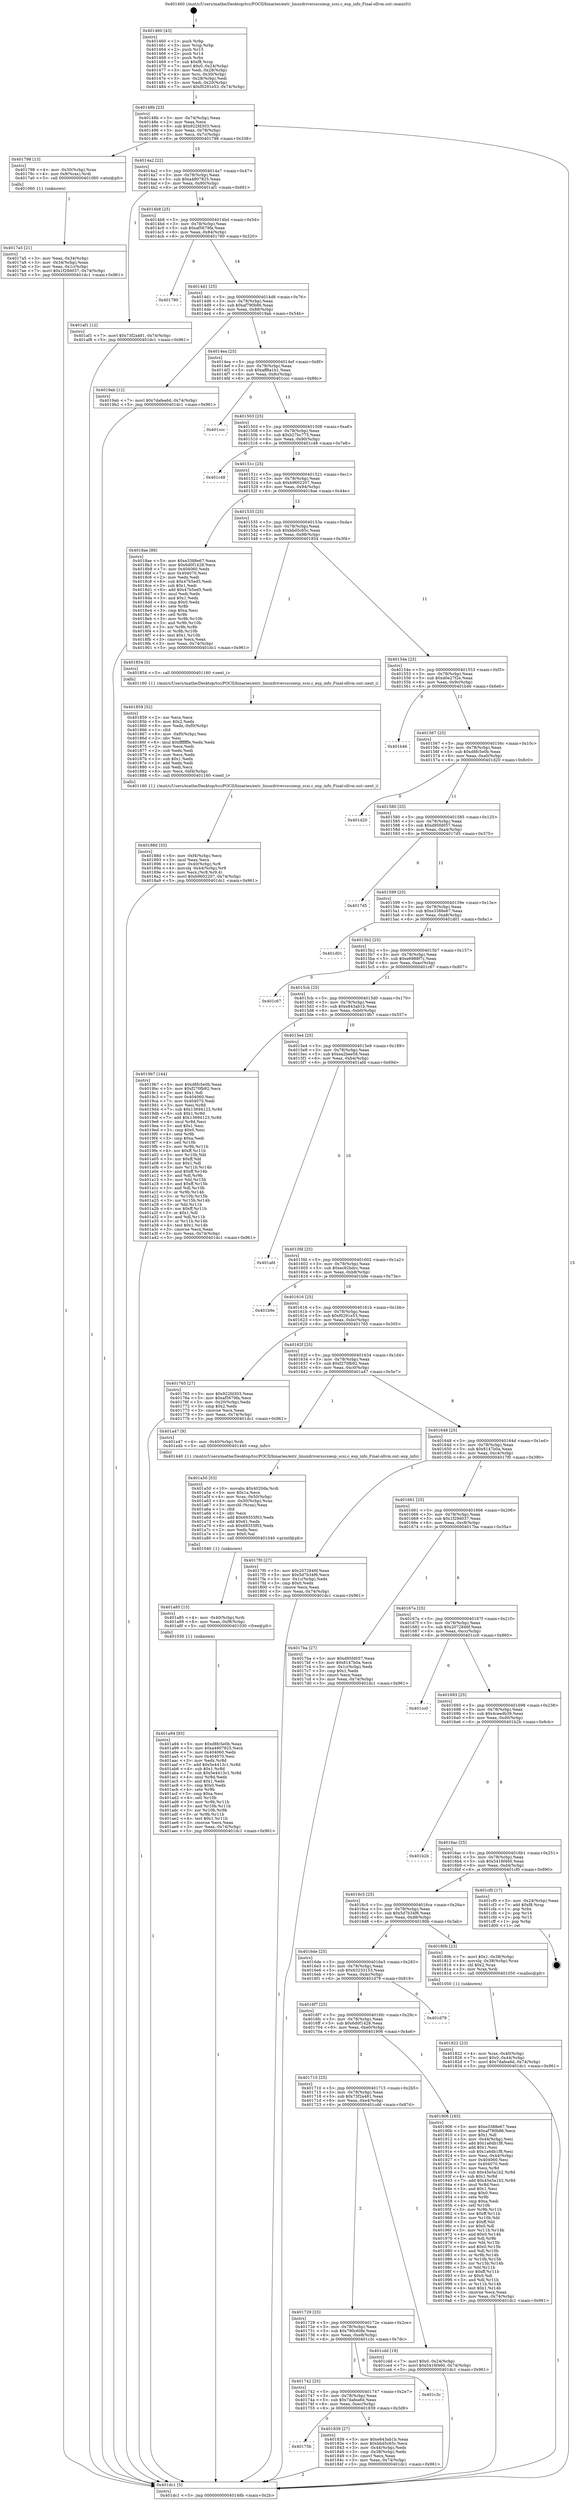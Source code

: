 digraph "0x401460" {
  label = "0x401460 (/mnt/c/Users/mathe/Desktop/tcc/POCII/binaries/extr_linuxdriversscsiesp_scsi.c_esp_info_Final-ollvm.out::main(0))"
  labelloc = "t"
  node[shape=record]

  Entry [label="",width=0.3,height=0.3,shape=circle,fillcolor=black,style=filled]
  "0x40148b" [label="{
     0x40148b [23]\l
     | [instrs]\l
     &nbsp;&nbsp;0x40148b \<+3\>: mov -0x74(%rbp),%eax\l
     &nbsp;&nbsp;0x40148e \<+2\>: mov %eax,%ecx\l
     &nbsp;&nbsp;0x401490 \<+6\>: sub $0x922fd303,%ecx\l
     &nbsp;&nbsp;0x401496 \<+3\>: mov %eax,-0x78(%rbp)\l
     &nbsp;&nbsp;0x401499 \<+3\>: mov %ecx,-0x7c(%rbp)\l
     &nbsp;&nbsp;0x40149c \<+6\>: je 0000000000401798 \<main+0x338\>\l
  }"]
  "0x401798" [label="{
     0x401798 [13]\l
     | [instrs]\l
     &nbsp;&nbsp;0x401798 \<+4\>: mov -0x30(%rbp),%rax\l
     &nbsp;&nbsp;0x40179c \<+4\>: mov 0x8(%rax),%rdi\l
     &nbsp;&nbsp;0x4017a0 \<+5\>: call 0000000000401060 \<atoi@plt\>\l
     | [calls]\l
     &nbsp;&nbsp;0x401060 \{1\} (unknown)\l
  }"]
  "0x4014a2" [label="{
     0x4014a2 [22]\l
     | [instrs]\l
     &nbsp;&nbsp;0x4014a2 \<+5\>: jmp 00000000004014a7 \<main+0x47\>\l
     &nbsp;&nbsp;0x4014a7 \<+3\>: mov -0x78(%rbp),%eax\l
     &nbsp;&nbsp;0x4014aa \<+5\>: sub $0xa4807825,%eax\l
     &nbsp;&nbsp;0x4014af \<+3\>: mov %eax,-0x80(%rbp)\l
     &nbsp;&nbsp;0x4014b2 \<+6\>: je 0000000000401af1 \<main+0x691\>\l
  }"]
  Exit [label="",width=0.3,height=0.3,shape=circle,fillcolor=black,style=filled,peripheries=2]
  "0x401af1" [label="{
     0x401af1 [12]\l
     | [instrs]\l
     &nbsp;&nbsp;0x401af1 \<+7\>: movl $0x73f2a481,-0x74(%rbp)\l
     &nbsp;&nbsp;0x401af8 \<+5\>: jmp 0000000000401dc1 \<main+0x961\>\l
  }"]
  "0x4014b8" [label="{
     0x4014b8 [25]\l
     | [instrs]\l
     &nbsp;&nbsp;0x4014b8 \<+5\>: jmp 00000000004014bd \<main+0x5d\>\l
     &nbsp;&nbsp;0x4014bd \<+3\>: mov -0x78(%rbp),%eax\l
     &nbsp;&nbsp;0x4014c0 \<+5\>: sub $0xaf5679fa,%eax\l
     &nbsp;&nbsp;0x4014c5 \<+6\>: mov %eax,-0x84(%rbp)\l
     &nbsp;&nbsp;0x4014cb \<+6\>: je 0000000000401780 \<main+0x320\>\l
  }"]
  "0x401a94" [label="{
     0x401a94 [93]\l
     | [instrs]\l
     &nbsp;&nbsp;0x401a94 \<+5\>: mov $0xd8fc5e0b,%eax\l
     &nbsp;&nbsp;0x401a99 \<+5\>: mov $0xa4807825,%ecx\l
     &nbsp;&nbsp;0x401a9e \<+7\>: mov 0x404060,%edx\l
     &nbsp;&nbsp;0x401aa5 \<+7\>: mov 0x404070,%esi\l
     &nbsp;&nbsp;0x401aac \<+3\>: mov %edx,%r8d\l
     &nbsp;&nbsp;0x401aaf \<+7\>: add $0x5e4413c1,%r8d\l
     &nbsp;&nbsp;0x401ab6 \<+4\>: sub $0x1,%r8d\l
     &nbsp;&nbsp;0x401aba \<+7\>: sub $0x5e4413c1,%r8d\l
     &nbsp;&nbsp;0x401ac1 \<+4\>: imul %r8d,%edx\l
     &nbsp;&nbsp;0x401ac5 \<+3\>: and $0x1,%edx\l
     &nbsp;&nbsp;0x401ac8 \<+3\>: cmp $0x0,%edx\l
     &nbsp;&nbsp;0x401acb \<+4\>: sete %r9b\l
     &nbsp;&nbsp;0x401acf \<+3\>: cmp $0xa,%esi\l
     &nbsp;&nbsp;0x401ad2 \<+4\>: setl %r10b\l
     &nbsp;&nbsp;0x401ad6 \<+3\>: mov %r9b,%r11b\l
     &nbsp;&nbsp;0x401ad9 \<+3\>: and %r10b,%r11b\l
     &nbsp;&nbsp;0x401adc \<+3\>: xor %r10b,%r9b\l
     &nbsp;&nbsp;0x401adf \<+3\>: or %r9b,%r11b\l
     &nbsp;&nbsp;0x401ae2 \<+4\>: test $0x1,%r11b\l
     &nbsp;&nbsp;0x401ae6 \<+3\>: cmovne %ecx,%eax\l
     &nbsp;&nbsp;0x401ae9 \<+3\>: mov %eax,-0x74(%rbp)\l
     &nbsp;&nbsp;0x401aec \<+5\>: jmp 0000000000401dc1 \<main+0x961\>\l
  }"]
  "0x401780" [label="{
     0x401780\l
  }", style=dashed]
  "0x4014d1" [label="{
     0x4014d1 [25]\l
     | [instrs]\l
     &nbsp;&nbsp;0x4014d1 \<+5\>: jmp 00000000004014d6 \<main+0x76\>\l
     &nbsp;&nbsp;0x4014d6 \<+3\>: mov -0x78(%rbp),%eax\l
     &nbsp;&nbsp;0x4014d9 \<+5\>: sub $0xaf790b86,%eax\l
     &nbsp;&nbsp;0x4014de \<+6\>: mov %eax,-0x88(%rbp)\l
     &nbsp;&nbsp;0x4014e4 \<+6\>: je 00000000004019ab \<main+0x54b\>\l
  }"]
  "0x401a85" [label="{
     0x401a85 [15]\l
     | [instrs]\l
     &nbsp;&nbsp;0x401a85 \<+4\>: mov -0x40(%rbp),%rdi\l
     &nbsp;&nbsp;0x401a89 \<+6\>: mov %eax,-0xf8(%rbp)\l
     &nbsp;&nbsp;0x401a8f \<+5\>: call 0000000000401030 \<free@plt\>\l
     | [calls]\l
     &nbsp;&nbsp;0x401030 \{1\} (unknown)\l
  }"]
  "0x4019ab" [label="{
     0x4019ab [12]\l
     | [instrs]\l
     &nbsp;&nbsp;0x4019ab \<+7\>: movl $0x7dafea6d,-0x74(%rbp)\l
     &nbsp;&nbsp;0x4019b2 \<+5\>: jmp 0000000000401dc1 \<main+0x961\>\l
  }"]
  "0x4014ea" [label="{
     0x4014ea [25]\l
     | [instrs]\l
     &nbsp;&nbsp;0x4014ea \<+5\>: jmp 00000000004014ef \<main+0x8f\>\l
     &nbsp;&nbsp;0x4014ef \<+3\>: mov -0x78(%rbp),%eax\l
     &nbsp;&nbsp;0x4014f2 \<+5\>: sub $0xaff8a1b1,%eax\l
     &nbsp;&nbsp;0x4014f7 \<+6\>: mov %eax,-0x8c(%rbp)\l
     &nbsp;&nbsp;0x4014fd \<+6\>: je 0000000000401ccc \<main+0x86c\>\l
  }"]
  "0x401a50" [label="{
     0x401a50 [53]\l
     | [instrs]\l
     &nbsp;&nbsp;0x401a50 \<+10\>: movabs $0x4020da,%rdi\l
     &nbsp;&nbsp;0x401a5a \<+5\>: mov $0x1a,%ecx\l
     &nbsp;&nbsp;0x401a5f \<+4\>: mov %rax,-0x50(%rbp)\l
     &nbsp;&nbsp;0x401a63 \<+4\>: mov -0x50(%rbp),%rax\l
     &nbsp;&nbsp;0x401a67 \<+3\>: movsbl (%rax),%eax\l
     &nbsp;&nbsp;0x401a6a \<+1\>: cltd\l
     &nbsp;&nbsp;0x401a6b \<+2\>: idiv %ecx\l
     &nbsp;&nbsp;0x401a6d \<+6\>: add $0x69355f03,%edx\l
     &nbsp;&nbsp;0x401a73 \<+3\>: add $0x61,%edx\l
     &nbsp;&nbsp;0x401a76 \<+6\>: sub $0x69355f03,%edx\l
     &nbsp;&nbsp;0x401a7c \<+2\>: mov %edx,%esi\l
     &nbsp;&nbsp;0x401a7e \<+2\>: mov $0x0,%al\l
     &nbsp;&nbsp;0x401a80 \<+5\>: call 0000000000401040 \<printf@plt\>\l
     | [calls]\l
     &nbsp;&nbsp;0x401040 \{1\} (unknown)\l
  }"]
  "0x401ccc" [label="{
     0x401ccc\l
  }", style=dashed]
  "0x401503" [label="{
     0x401503 [25]\l
     | [instrs]\l
     &nbsp;&nbsp;0x401503 \<+5\>: jmp 0000000000401508 \<main+0xa8\>\l
     &nbsp;&nbsp;0x401508 \<+3\>: mov -0x78(%rbp),%eax\l
     &nbsp;&nbsp;0x40150b \<+5\>: sub $0xb27bc775,%eax\l
     &nbsp;&nbsp;0x401510 \<+6\>: mov %eax,-0x90(%rbp)\l
     &nbsp;&nbsp;0x401516 \<+6\>: je 0000000000401c48 \<main+0x7e8\>\l
  }"]
  "0x40188d" [label="{
     0x40188d [33]\l
     | [instrs]\l
     &nbsp;&nbsp;0x40188d \<+6\>: mov -0xf4(%rbp),%ecx\l
     &nbsp;&nbsp;0x401893 \<+3\>: imul %eax,%ecx\l
     &nbsp;&nbsp;0x401896 \<+4\>: mov -0x40(%rbp),%r8\l
     &nbsp;&nbsp;0x40189a \<+4\>: movslq -0x44(%rbp),%r9\l
     &nbsp;&nbsp;0x40189e \<+4\>: mov %ecx,(%r8,%r9,4)\l
     &nbsp;&nbsp;0x4018a2 \<+7\>: movl $0xb9602207,-0x74(%rbp)\l
     &nbsp;&nbsp;0x4018a9 \<+5\>: jmp 0000000000401dc1 \<main+0x961\>\l
  }"]
  "0x401c48" [label="{
     0x401c48\l
  }", style=dashed]
  "0x40151c" [label="{
     0x40151c [25]\l
     | [instrs]\l
     &nbsp;&nbsp;0x40151c \<+5\>: jmp 0000000000401521 \<main+0xc1\>\l
     &nbsp;&nbsp;0x401521 \<+3\>: mov -0x78(%rbp),%eax\l
     &nbsp;&nbsp;0x401524 \<+5\>: sub $0xb9602207,%eax\l
     &nbsp;&nbsp;0x401529 \<+6\>: mov %eax,-0x94(%rbp)\l
     &nbsp;&nbsp;0x40152f \<+6\>: je 00000000004018ae \<main+0x44e\>\l
  }"]
  "0x401859" [label="{
     0x401859 [52]\l
     | [instrs]\l
     &nbsp;&nbsp;0x401859 \<+2\>: xor %ecx,%ecx\l
     &nbsp;&nbsp;0x40185b \<+5\>: mov $0x2,%edx\l
     &nbsp;&nbsp;0x401860 \<+6\>: mov %edx,-0xf0(%rbp)\l
     &nbsp;&nbsp;0x401866 \<+1\>: cltd\l
     &nbsp;&nbsp;0x401867 \<+6\>: mov -0xf0(%rbp),%esi\l
     &nbsp;&nbsp;0x40186d \<+2\>: idiv %esi\l
     &nbsp;&nbsp;0x40186f \<+6\>: imul $0xfffffffe,%edx,%edx\l
     &nbsp;&nbsp;0x401875 \<+2\>: mov %ecx,%edi\l
     &nbsp;&nbsp;0x401877 \<+2\>: sub %edx,%edi\l
     &nbsp;&nbsp;0x401879 \<+2\>: mov %ecx,%edx\l
     &nbsp;&nbsp;0x40187b \<+3\>: sub $0x1,%edx\l
     &nbsp;&nbsp;0x40187e \<+2\>: add %edx,%edi\l
     &nbsp;&nbsp;0x401880 \<+2\>: sub %edi,%ecx\l
     &nbsp;&nbsp;0x401882 \<+6\>: mov %ecx,-0xf4(%rbp)\l
     &nbsp;&nbsp;0x401888 \<+5\>: call 0000000000401160 \<next_i\>\l
     | [calls]\l
     &nbsp;&nbsp;0x401160 \{1\} (/mnt/c/Users/mathe/Desktop/tcc/POCII/binaries/extr_linuxdriversscsiesp_scsi.c_esp_info_Final-ollvm.out::next_i)\l
  }"]
  "0x4018ae" [label="{
     0x4018ae [88]\l
     | [instrs]\l
     &nbsp;&nbsp;0x4018ae \<+5\>: mov $0xe3388e67,%eax\l
     &nbsp;&nbsp;0x4018b3 \<+5\>: mov $0x6d0f1428,%ecx\l
     &nbsp;&nbsp;0x4018b8 \<+7\>: mov 0x404060,%edx\l
     &nbsp;&nbsp;0x4018bf \<+7\>: mov 0x404070,%esi\l
     &nbsp;&nbsp;0x4018c6 \<+2\>: mov %edx,%edi\l
     &nbsp;&nbsp;0x4018c8 \<+6\>: sub $0x47b5ed5,%edi\l
     &nbsp;&nbsp;0x4018ce \<+3\>: sub $0x1,%edi\l
     &nbsp;&nbsp;0x4018d1 \<+6\>: add $0x47b5ed5,%edi\l
     &nbsp;&nbsp;0x4018d7 \<+3\>: imul %edi,%edx\l
     &nbsp;&nbsp;0x4018da \<+3\>: and $0x1,%edx\l
     &nbsp;&nbsp;0x4018dd \<+3\>: cmp $0x0,%edx\l
     &nbsp;&nbsp;0x4018e0 \<+4\>: sete %r8b\l
     &nbsp;&nbsp;0x4018e4 \<+3\>: cmp $0xa,%esi\l
     &nbsp;&nbsp;0x4018e7 \<+4\>: setl %r9b\l
     &nbsp;&nbsp;0x4018eb \<+3\>: mov %r8b,%r10b\l
     &nbsp;&nbsp;0x4018ee \<+3\>: and %r9b,%r10b\l
     &nbsp;&nbsp;0x4018f1 \<+3\>: xor %r9b,%r8b\l
     &nbsp;&nbsp;0x4018f4 \<+3\>: or %r8b,%r10b\l
     &nbsp;&nbsp;0x4018f7 \<+4\>: test $0x1,%r10b\l
     &nbsp;&nbsp;0x4018fb \<+3\>: cmovne %ecx,%eax\l
     &nbsp;&nbsp;0x4018fe \<+3\>: mov %eax,-0x74(%rbp)\l
     &nbsp;&nbsp;0x401901 \<+5\>: jmp 0000000000401dc1 \<main+0x961\>\l
  }"]
  "0x401535" [label="{
     0x401535 [25]\l
     | [instrs]\l
     &nbsp;&nbsp;0x401535 \<+5\>: jmp 000000000040153a \<main+0xda\>\l
     &nbsp;&nbsp;0x40153a \<+3\>: mov -0x78(%rbp),%eax\l
     &nbsp;&nbsp;0x40153d \<+5\>: sub $0xbbd5c65c,%eax\l
     &nbsp;&nbsp;0x401542 \<+6\>: mov %eax,-0x98(%rbp)\l
     &nbsp;&nbsp;0x401548 \<+6\>: je 0000000000401854 \<main+0x3f4\>\l
  }"]
  "0x40175b" [label="{
     0x40175b\l
  }", style=dashed]
  "0x401854" [label="{
     0x401854 [5]\l
     | [instrs]\l
     &nbsp;&nbsp;0x401854 \<+5\>: call 0000000000401160 \<next_i\>\l
     | [calls]\l
     &nbsp;&nbsp;0x401160 \{1\} (/mnt/c/Users/mathe/Desktop/tcc/POCII/binaries/extr_linuxdriversscsiesp_scsi.c_esp_info_Final-ollvm.out::next_i)\l
  }"]
  "0x40154e" [label="{
     0x40154e [25]\l
     | [instrs]\l
     &nbsp;&nbsp;0x40154e \<+5\>: jmp 0000000000401553 \<main+0xf3\>\l
     &nbsp;&nbsp;0x401553 \<+3\>: mov -0x78(%rbp),%eax\l
     &nbsp;&nbsp;0x401556 \<+5\>: sub $0xd0e27f2e,%eax\l
     &nbsp;&nbsp;0x40155b \<+6\>: mov %eax,-0x9c(%rbp)\l
     &nbsp;&nbsp;0x401561 \<+6\>: je 0000000000401b46 \<main+0x6e6\>\l
  }"]
  "0x401839" [label="{
     0x401839 [27]\l
     | [instrs]\l
     &nbsp;&nbsp;0x401839 \<+5\>: mov $0xe843ab1b,%eax\l
     &nbsp;&nbsp;0x40183e \<+5\>: mov $0xbbd5c65c,%ecx\l
     &nbsp;&nbsp;0x401843 \<+3\>: mov -0x44(%rbp),%edx\l
     &nbsp;&nbsp;0x401846 \<+3\>: cmp -0x38(%rbp),%edx\l
     &nbsp;&nbsp;0x401849 \<+3\>: cmovl %ecx,%eax\l
     &nbsp;&nbsp;0x40184c \<+3\>: mov %eax,-0x74(%rbp)\l
     &nbsp;&nbsp;0x40184f \<+5\>: jmp 0000000000401dc1 \<main+0x961\>\l
  }"]
  "0x401b46" [label="{
     0x401b46\l
  }", style=dashed]
  "0x401567" [label="{
     0x401567 [25]\l
     | [instrs]\l
     &nbsp;&nbsp;0x401567 \<+5\>: jmp 000000000040156c \<main+0x10c\>\l
     &nbsp;&nbsp;0x40156c \<+3\>: mov -0x78(%rbp),%eax\l
     &nbsp;&nbsp;0x40156f \<+5\>: sub $0xd8fc5e0b,%eax\l
     &nbsp;&nbsp;0x401574 \<+6\>: mov %eax,-0xa0(%rbp)\l
     &nbsp;&nbsp;0x40157a \<+6\>: je 0000000000401d20 \<main+0x8c0\>\l
  }"]
  "0x401742" [label="{
     0x401742 [25]\l
     | [instrs]\l
     &nbsp;&nbsp;0x401742 \<+5\>: jmp 0000000000401747 \<main+0x2e7\>\l
     &nbsp;&nbsp;0x401747 \<+3\>: mov -0x78(%rbp),%eax\l
     &nbsp;&nbsp;0x40174a \<+5\>: sub $0x7dafea6d,%eax\l
     &nbsp;&nbsp;0x40174f \<+6\>: mov %eax,-0xec(%rbp)\l
     &nbsp;&nbsp;0x401755 \<+6\>: je 0000000000401839 \<main+0x3d9\>\l
  }"]
  "0x401d20" [label="{
     0x401d20\l
  }", style=dashed]
  "0x401580" [label="{
     0x401580 [25]\l
     | [instrs]\l
     &nbsp;&nbsp;0x401580 \<+5\>: jmp 0000000000401585 \<main+0x125\>\l
     &nbsp;&nbsp;0x401585 \<+3\>: mov -0x78(%rbp),%eax\l
     &nbsp;&nbsp;0x401588 \<+5\>: sub $0xd95fd057,%eax\l
     &nbsp;&nbsp;0x40158d \<+6\>: mov %eax,-0xa4(%rbp)\l
     &nbsp;&nbsp;0x401593 \<+6\>: je 00000000004017d5 \<main+0x375\>\l
  }"]
  "0x401c3c" [label="{
     0x401c3c\l
  }", style=dashed]
  "0x4017d5" [label="{
     0x4017d5\l
  }", style=dashed]
  "0x401599" [label="{
     0x401599 [25]\l
     | [instrs]\l
     &nbsp;&nbsp;0x401599 \<+5\>: jmp 000000000040159e \<main+0x13e\>\l
     &nbsp;&nbsp;0x40159e \<+3\>: mov -0x78(%rbp),%eax\l
     &nbsp;&nbsp;0x4015a1 \<+5\>: sub $0xe3388e67,%eax\l
     &nbsp;&nbsp;0x4015a6 \<+6\>: mov %eax,-0xa8(%rbp)\l
     &nbsp;&nbsp;0x4015ac \<+6\>: je 0000000000401d01 \<main+0x8a1\>\l
  }"]
  "0x401729" [label="{
     0x401729 [25]\l
     | [instrs]\l
     &nbsp;&nbsp;0x401729 \<+5\>: jmp 000000000040172e \<main+0x2ce\>\l
     &nbsp;&nbsp;0x40172e \<+3\>: mov -0x78(%rbp),%eax\l
     &nbsp;&nbsp;0x401731 \<+5\>: sub $0x790c60fe,%eax\l
     &nbsp;&nbsp;0x401736 \<+6\>: mov %eax,-0xe8(%rbp)\l
     &nbsp;&nbsp;0x40173c \<+6\>: je 0000000000401c3c \<main+0x7dc\>\l
  }"]
  "0x401d01" [label="{
     0x401d01\l
  }", style=dashed]
  "0x4015b2" [label="{
     0x4015b2 [25]\l
     | [instrs]\l
     &nbsp;&nbsp;0x4015b2 \<+5\>: jmp 00000000004015b7 \<main+0x157\>\l
     &nbsp;&nbsp;0x4015b7 \<+3\>: mov -0x78(%rbp),%eax\l
     &nbsp;&nbsp;0x4015ba \<+5\>: sub $0xe6988f7c,%eax\l
     &nbsp;&nbsp;0x4015bf \<+6\>: mov %eax,-0xac(%rbp)\l
     &nbsp;&nbsp;0x4015c5 \<+6\>: je 0000000000401c67 \<main+0x807\>\l
  }"]
  "0x401cdd" [label="{
     0x401cdd [19]\l
     | [instrs]\l
     &nbsp;&nbsp;0x401cdd \<+7\>: movl $0x0,-0x24(%rbp)\l
     &nbsp;&nbsp;0x401ce4 \<+7\>: movl $0x5416f460,-0x74(%rbp)\l
     &nbsp;&nbsp;0x401ceb \<+5\>: jmp 0000000000401dc1 \<main+0x961\>\l
  }"]
  "0x401c67" [label="{
     0x401c67\l
  }", style=dashed]
  "0x4015cb" [label="{
     0x4015cb [25]\l
     | [instrs]\l
     &nbsp;&nbsp;0x4015cb \<+5\>: jmp 00000000004015d0 \<main+0x170\>\l
     &nbsp;&nbsp;0x4015d0 \<+3\>: mov -0x78(%rbp),%eax\l
     &nbsp;&nbsp;0x4015d3 \<+5\>: sub $0xe843ab1b,%eax\l
     &nbsp;&nbsp;0x4015d8 \<+6\>: mov %eax,-0xb0(%rbp)\l
     &nbsp;&nbsp;0x4015de \<+6\>: je 00000000004019b7 \<main+0x557\>\l
  }"]
  "0x401710" [label="{
     0x401710 [25]\l
     | [instrs]\l
     &nbsp;&nbsp;0x401710 \<+5\>: jmp 0000000000401715 \<main+0x2b5\>\l
     &nbsp;&nbsp;0x401715 \<+3\>: mov -0x78(%rbp),%eax\l
     &nbsp;&nbsp;0x401718 \<+5\>: sub $0x73f2a481,%eax\l
     &nbsp;&nbsp;0x40171d \<+6\>: mov %eax,-0xe4(%rbp)\l
     &nbsp;&nbsp;0x401723 \<+6\>: je 0000000000401cdd \<main+0x87d\>\l
  }"]
  "0x4019b7" [label="{
     0x4019b7 [144]\l
     | [instrs]\l
     &nbsp;&nbsp;0x4019b7 \<+5\>: mov $0xd8fc5e0b,%eax\l
     &nbsp;&nbsp;0x4019bc \<+5\>: mov $0xf270fb92,%ecx\l
     &nbsp;&nbsp;0x4019c1 \<+2\>: mov $0x1,%dl\l
     &nbsp;&nbsp;0x4019c3 \<+7\>: mov 0x404060,%esi\l
     &nbsp;&nbsp;0x4019ca \<+7\>: mov 0x404070,%edi\l
     &nbsp;&nbsp;0x4019d1 \<+3\>: mov %esi,%r8d\l
     &nbsp;&nbsp;0x4019d4 \<+7\>: sub $0x13694123,%r8d\l
     &nbsp;&nbsp;0x4019db \<+4\>: sub $0x1,%r8d\l
     &nbsp;&nbsp;0x4019df \<+7\>: add $0x13694123,%r8d\l
     &nbsp;&nbsp;0x4019e6 \<+4\>: imul %r8d,%esi\l
     &nbsp;&nbsp;0x4019ea \<+3\>: and $0x1,%esi\l
     &nbsp;&nbsp;0x4019ed \<+3\>: cmp $0x0,%esi\l
     &nbsp;&nbsp;0x4019f0 \<+4\>: sete %r9b\l
     &nbsp;&nbsp;0x4019f4 \<+3\>: cmp $0xa,%edi\l
     &nbsp;&nbsp;0x4019f7 \<+4\>: setl %r10b\l
     &nbsp;&nbsp;0x4019fb \<+3\>: mov %r9b,%r11b\l
     &nbsp;&nbsp;0x4019fe \<+4\>: xor $0xff,%r11b\l
     &nbsp;&nbsp;0x401a02 \<+3\>: mov %r10b,%bl\l
     &nbsp;&nbsp;0x401a05 \<+3\>: xor $0xff,%bl\l
     &nbsp;&nbsp;0x401a08 \<+3\>: xor $0x1,%dl\l
     &nbsp;&nbsp;0x401a0b \<+3\>: mov %r11b,%r14b\l
     &nbsp;&nbsp;0x401a0e \<+4\>: and $0xff,%r14b\l
     &nbsp;&nbsp;0x401a12 \<+3\>: and %dl,%r9b\l
     &nbsp;&nbsp;0x401a15 \<+3\>: mov %bl,%r15b\l
     &nbsp;&nbsp;0x401a18 \<+4\>: and $0xff,%r15b\l
     &nbsp;&nbsp;0x401a1c \<+3\>: and %dl,%r10b\l
     &nbsp;&nbsp;0x401a1f \<+3\>: or %r9b,%r14b\l
     &nbsp;&nbsp;0x401a22 \<+3\>: or %r10b,%r15b\l
     &nbsp;&nbsp;0x401a25 \<+3\>: xor %r15b,%r14b\l
     &nbsp;&nbsp;0x401a28 \<+3\>: or %bl,%r11b\l
     &nbsp;&nbsp;0x401a2b \<+4\>: xor $0xff,%r11b\l
     &nbsp;&nbsp;0x401a2f \<+3\>: or $0x1,%dl\l
     &nbsp;&nbsp;0x401a32 \<+3\>: and %dl,%r11b\l
     &nbsp;&nbsp;0x401a35 \<+3\>: or %r11b,%r14b\l
     &nbsp;&nbsp;0x401a38 \<+4\>: test $0x1,%r14b\l
     &nbsp;&nbsp;0x401a3c \<+3\>: cmovne %ecx,%eax\l
     &nbsp;&nbsp;0x401a3f \<+3\>: mov %eax,-0x74(%rbp)\l
     &nbsp;&nbsp;0x401a42 \<+5\>: jmp 0000000000401dc1 \<main+0x961\>\l
  }"]
  "0x4015e4" [label="{
     0x4015e4 [25]\l
     | [instrs]\l
     &nbsp;&nbsp;0x4015e4 \<+5\>: jmp 00000000004015e9 \<main+0x189\>\l
     &nbsp;&nbsp;0x4015e9 \<+3\>: mov -0x78(%rbp),%eax\l
     &nbsp;&nbsp;0x4015ec \<+5\>: sub $0xea2bee58,%eax\l
     &nbsp;&nbsp;0x4015f1 \<+6\>: mov %eax,-0xb4(%rbp)\l
     &nbsp;&nbsp;0x4015f7 \<+6\>: je 0000000000401afd \<main+0x69d\>\l
  }"]
  "0x401906" [label="{
     0x401906 [165]\l
     | [instrs]\l
     &nbsp;&nbsp;0x401906 \<+5\>: mov $0xe3388e67,%eax\l
     &nbsp;&nbsp;0x40190b \<+5\>: mov $0xaf790b86,%ecx\l
     &nbsp;&nbsp;0x401910 \<+2\>: mov $0x1,%dl\l
     &nbsp;&nbsp;0x401912 \<+3\>: mov -0x44(%rbp),%esi\l
     &nbsp;&nbsp;0x401915 \<+6\>: add $0x1a6db1f8,%esi\l
     &nbsp;&nbsp;0x40191b \<+3\>: add $0x1,%esi\l
     &nbsp;&nbsp;0x40191e \<+6\>: sub $0x1a6db1f8,%esi\l
     &nbsp;&nbsp;0x401924 \<+3\>: mov %esi,-0x44(%rbp)\l
     &nbsp;&nbsp;0x401927 \<+7\>: mov 0x404060,%esi\l
     &nbsp;&nbsp;0x40192e \<+7\>: mov 0x404070,%edi\l
     &nbsp;&nbsp;0x401935 \<+3\>: mov %esi,%r8d\l
     &nbsp;&nbsp;0x401938 \<+7\>: sub $0x45e5a1b2,%r8d\l
     &nbsp;&nbsp;0x40193f \<+4\>: sub $0x1,%r8d\l
     &nbsp;&nbsp;0x401943 \<+7\>: add $0x45e5a1b2,%r8d\l
     &nbsp;&nbsp;0x40194a \<+4\>: imul %r8d,%esi\l
     &nbsp;&nbsp;0x40194e \<+3\>: and $0x1,%esi\l
     &nbsp;&nbsp;0x401951 \<+3\>: cmp $0x0,%esi\l
     &nbsp;&nbsp;0x401954 \<+4\>: sete %r9b\l
     &nbsp;&nbsp;0x401958 \<+3\>: cmp $0xa,%edi\l
     &nbsp;&nbsp;0x40195b \<+4\>: setl %r10b\l
     &nbsp;&nbsp;0x40195f \<+3\>: mov %r9b,%r11b\l
     &nbsp;&nbsp;0x401962 \<+4\>: xor $0xff,%r11b\l
     &nbsp;&nbsp;0x401966 \<+3\>: mov %r10b,%bl\l
     &nbsp;&nbsp;0x401969 \<+3\>: xor $0xff,%bl\l
     &nbsp;&nbsp;0x40196c \<+3\>: xor $0x0,%dl\l
     &nbsp;&nbsp;0x40196f \<+3\>: mov %r11b,%r14b\l
     &nbsp;&nbsp;0x401972 \<+4\>: and $0x0,%r14b\l
     &nbsp;&nbsp;0x401976 \<+3\>: and %dl,%r9b\l
     &nbsp;&nbsp;0x401979 \<+3\>: mov %bl,%r15b\l
     &nbsp;&nbsp;0x40197c \<+4\>: and $0x0,%r15b\l
     &nbsp;&nbsp;0x401980 \<+3\>: and %dl,%r10b\l
     &nbsp;&nbsp;0x401983 \<+3\>: or %r9b,%r14b\l
     &nbsp;&nbsp;0x401986 \<+3\>: or %r10b,%r15b\l
     &nbsp;&nbsp;0x401989 \<+3\>: xor %r15b,%r14b\l
     &nbsp;&nbsp;0x40198c \<+3\>: or %bl,%r11b\l
     &nbsp;&nbsp;0x40198f \<+4\>: xor $0xff,%r11b\l
     &nbsp;&nbsp;0x401993 \<+3\>: or $0x0,%dl\l
     &nbsp;&nbsp;0x401996 \<+3\>: and %dl,%r11b\l
     &nbsp;&nbsp;0x401999 \<+3\>: or %r11b,%r14b\l
     &nbsp;&nbsp;0x40199c \<+4\>: test $0x1,%r14b\l
     &nbsp;&nbsp;0x4019a0 \<+3\>: cmovne %ecx,%eax\l
     &nbsp;&nbsp;0x4019a3 \<+3\>: mov %eax,-0x74(%rbp)\l
     &nbsp;&nbsp;0x4019a6 \<+5\>: jmp 0000000000401dc1 \<main+0x961\>\l
  }"]
  "0x401afd" [label="{
     0x401afd\l
  }", style=dashed]
  "0x4015fd" [label="{
     0x4015fd [25]\l
     | [instrs]\l
     &nbsp;&nbsp;0x4015fd \<+5\>: jmp 0000000000401602 \<main+0x1a2\>\l
     &nbsp;&nbsp;0x401602 \<+3\>: mov -0x78(%rbp),%eax\l
     &nbsp;&nbsp;0x401605 \<+5\>: sub $0xec92bdcc,%eax\l
     &nbsp;&nbsp;0x40160a \<+6\>: mov %eax,-0xb8(%rbp)\l
     &nbsp;&nbsp;0x401610 \<+6\>: je 0000000000401b9e \<main+0x73e\>\l
  }"]
  "0x4016f7" [label="{
     0x4016f7 [25]\l
     | [instrs]\l
     &nbsp;&nbsp;0x4016f7 \<+5\>: jmp 00000000004016fc \<main+0x29c\>\l
     &nbsp;&nbsp;0x4016fc \<+3\>: mov -0x78(%rbp),%eax\l
     &nbsp;&nbsp;0x4016ff \<+5\>: sub $0x6d0f1428,%eax\l
     &nbsp;&nbsp;0x401704 \<+6\>: mov %eax,-0xe0(%rbp)\l
     &nbsp;&nbsp;0x40170a \<+6\>: je 0000000000401906 \<main+0x4a6\>\l
  }"]
  "0x401b9e" [label="{
     0x401b9e\l
  }", style=dashed]
  "0x401616" [label="{
     0x401616 [25]\l
     | [instrs]\l
     &nbsp;&nbsp;0x401616 \<+5\>: jmp 000000000040161b \<main+0x1bb\>\l
     &nbsp;&nbsp;0x40161b \<+3\>: mov -0x78(%rbp),%eax\l
     &nbsp;&nbsp;0x40161e \<+5\>: sub $0xf0291e53,%eax\l
     &nbsp;&nbsp;0x401623 \<+6\>: mov %eax,-0xbc(%rbp)\l
     &nbsp;&nbsp;0x401629 \<+6\>: je 0000000000401765 \<main+0x305\>\l
  }"]
  "0x401d79" [label="{
     0x401d79\l
  }", style=dashed]
  "0x401765" [label="{
     0x401765 [27]\l
     | [instrs]\l
     &nbsp;&nbsp;0x401765 \<+5\>: mov $0x922fd303,%eax\l
     &nbsp;&nbsp;0x40176a \<+5\>: mov $0xaf5679fa,%ecx\l
     &nbsp;&nbsp;0x40176f \<+3\>: mov -0x20(%rbp),%edx\l
     &nbsp;&nbsp;0x401772 \<+3\>: cmp $0x2,%edx\l
     &nbsp;&nbsp;0x401775 \<+3\>: cmovne %ecx,%eax\l
     &nbsp;&nbsp;0x401778 \<+3\>: mov %eax,-0x74(%rbp)\l
     &nbsp;&nbsp;0x40177b \<+5\>: jmp 0000000000401dc1 \<main+0x961\>\l
  }"]
  "0x40162f" [label="{
     0x40162f [25]\l
     | [instrs]\l
     &nbsp;&nbsp;0x40162f \<+5\>: jmp 0000000000401634 \<main+0x1d4\>\l
     &nbsp;&nbsp;0x401634 \<+3\>: mov -0x78(%rbp),%eax\l
     &nbsp;&nbsp;0x401637 \<+5\>: sub $0xf270fb92,%eax\l
     &nbsp;&nbsp;0x40163c \<+6\>: mov %eax,-0xc0(%rbp)\l
     &nbsp;&nbsp;0x401642 \<+6\>: je 0000000000401a47 \<main+0x5e7\>\l
  }"]
  "0x401dc1" [label="{
     0x401dc1 [5]\l
     | [instrs]\l
     &nbsp;&nbsp;0x401dc1 \<+5\>: jmp 000000000040148b \<main+0x2b\>\l
  }"]
  "0x401460" [label="{
     0x401460 [43]\l
     | [instrs]\l
     &nbsp;&nbsp;0x401460 \<+1\>: push %rbp\l
     &nbsp;&nbsp;0x401461 \<+3\>: mov %rsp,%rbp\l
     &nbsp;&nbsp;0x401464 \<+2\>: push %r15\l
     &nbsp;&nbsp;0x401466 \<+2\>: push %r14\l
     &nbsp;&nbsp;0x401468 \<+1\>: push %rbx\l
     &nbsp;&nbsp;0x401469 \<+7\>: sub $0xf8,%rsp\l
     &nbsp;&nbsp;0x401470 \<+7\>: movl $0x0,-0x24(%rbp)\l
     &nbsp;&nbsp;0x401477 \<+3\>: mov %edi,-0x28(%rbp)\l
     &nbsp;&nbsp;0x40147a \<+4\>: mov %rsi,-0x30(%rbp)\l
     &nbsp;&nbsp;0x40147e \<+3\>: mov -0x28(%rbp),%edi\l
     &nbsp;&nbsp;0x401481 \<+3\>: mov %edi,-0x20(%rbp)\l
     &nbsp;&nbsp;0x401484 \<+7\>: movl $0xf0291e53,-0x74(%rbp)\l
  }"]
  "0x4017a5" [label="{
     0x4017a5 [21]\l
     | [instrs]\l
     &nbsp;&nbsp;0x4017a5 \<+3\>: mov %eax,-0x34(%rbp)\l
     &nbsp;&nbsp;0x4017a8 \<+3\>: mov -0x34(%rbp),%eax\l
     &nbsp;&nbsp;0x4017ab \<+3\>: mov %eax,-0x1c(%rbp)\l
     &nbsp;&nbsp;0x4017ae \<+7\>: movl $0x1f29d037,-0x74(%rbp)\l
     &nbsp;&nbsp;0x4017b5 \<+5\>: jmp 0000000000401dc1 \<main+0x961\>\l
  }"]
  "0x401822" [label="{
     0x401822 [23]\l
     | [instrs]\l
     &nbsp;&nbsp;0x401822 \<+4\>: mov %rax,-0x40(%rbp)\l
     &nbsp;&nbsp;0x401826 \<+7\>: movl $0x0,-0x44(%rbp)\l
     &nbsp;&nbsp;0x40182d \<+7\>: movl $0x7dafea6d,-0x74(%rbp)\l
     &nbsp;&nbsp;0x401834 \<+5\>: jmp 0000000000401dc1 \<main+0x961\>\l
  }"]
  "0x401a47" [label="{
     0x401a47 [9]\l
     | [instrs]\l
     &nbsp;&nbsp;0x401a47 \<+4\>: mov -0x40(%rbp),%rdi\l
     &nbsp;&nbsp;0x401a4b \<+5\>: call 0000000000401440 \<esp_info\>\l
     | [calls]\l
     &nbsp;&nbsp;0x401440 \{1\} (/mnt/c/Users/mathe/Desktop/tcc/POCII/binaries/extr_linuxdriversscsiesp_scsi.c_esp_info_Final-ollvm.out::esp_info)\l
  }"]
  "0x401648" [label="{
     0x401648 [25]\l
     | [instrs]\l
     &nbsp;&nbsp;0x401648 \<+5\>: jmp 000000000040164d \<main+0x1ed\>\l
     &nbsp;&nbsp;0x40164d \<+3\>: mov -0x78(%rbp),%eax\l
     &nbsp;&nbsp;0x401650 \<+5\>: sub $0x8147b0a,%eax\l
     &nbsp;&nbsp;0x401655 \<+6\>: mov %eax,-0xc4(%rbp)\l
     &nbsp;&nbsp;0x40165b \<+6\>: je 00000000004017f0 \<main+0x390\>\l
  }"]
  "0x4016de" [label="{
     0x4016de [25]\l
     | [instrs]\l
     &nbsp;&nbsp;0x4016de \<+5\>: jmp 00000000004016e3 \<main+0x283\>\l
     &nbsp;&nbsp;0x4016e3 \<+3\>: mov -0x78(%rbp),%eax\l
     &nbsp;&nbsp;0x4016e6 \<+5\>: sub $0x63233153,%eax\l
     &nbsp;&nbsp;0x4016eb \<+6\>: mov %eax,-0xdc(%rbp)\l
     &nbsp;&nbsp;0x4016f1 \<+6\>: je 0000000000401d79 \<main+0x919\>\l
  }"]
  "0x4017f0" [label="{
     0x4017f0 [27]\l
     | [instrs]\l
     &nbsp;&nbsp;0x4017f0 \<+5\>: mov $0x2072846f,%eax\l
     &nbsp;&nbsp;0x4017f5 \<+5\>: mov $0x5d7b34f6,%ecx\l
     &nbsp;&nbsp;0x4017fa \<+3\>: mov -0x1c(%rbp),%edx\l
     &nbsp;&nbsp;0x4017fd \<+3\>: cmp $0x0,%edx\l
     &nbsp;&nbsp;0x401800 \<+3\>: cmove %ecx,%eax\l
     &nbsp;&nbsp;0x401803 \<+3\>: mov %eax,-0x74(%rbp)\l
     &nbsp;&nbsp;0x401806 \<+5\>: jmp 0000000000401dc1 \<main+0x961\>\l
  }"]
  "0x401661" [label="{
     0x401661 [25]\l
     | [instrs]\l
     &nbsp;&nbsp;0x401661 \<+5\>: jmp 0000000000401666 \<main+0x206\>\l
     &nbsp;&nbsp;0x401666 \<+3\>: mov -0x78(%rbp),%eax\l
     &nbsp;&nbsp;0x401669 \<+5\>: sub $0x1f29d037,%eax\l
     &nbsp;&nbsp;0x40166e \<+6\>: mov %eax,-0xc8(%rbp)\l
     &nbsp;&nbsp;0x401674 \<+6\>: je 00000000004017ba \<main+0x35a\>\l
  }"]
  "0x40180b" [label="{
     0x40180b [23]\l
     | [instrs]\l
     &nbsp;&nbsp;0x40180b \<+7\>: movl $0x1,-0x38(%rbp)\l
     &nbsp;&nbsp;0x401812 \<+4\>: movslq -0x38(%rbp),%rax\l
     &nbsp;&nbsp;0x401816 \<+4\>: shl $0x2,%rax\l
     &nbsp;&nbsp;0x40181a \<+3\>: mov %rax,%rdi\l
     &nbsp;&nbsp;0x40181d \<+5\>: call 0000000000401050 \<malloc@plt\>\l
     | [calls]\l
     &nbsp;&nbsp;0x401050 \{1\} (unknown)\l
  }"]
  "0x4017ba" [label="{
     0x4017ba [27]\l
     | [instrs]\l
     &nbsp;&nbsp;0x4017ba \<+5\>: mov $0xd95fd057,%eax\l
     &nbsp;&nbsp;0x4017bf \<+5\>: mov $0x8147b0a,%ecx\l
     &nbsp;&nbsp;0x4017c4 \<+3\>: mov -0x1c(%rbp),%edx\l
     &nbsp;&nbsp;0x4017c7 \<+3\>: cmp $0x1,%edx\l
     &nbsp;&nbsp;0x4017ca \<+3\>: cmovl %ecx,%eax\l
     &nbsp;&nbsp;0x4017cd \<+3\>: mov %eax,-0x74(%rbp)\l
     &nbsp;&nbsp;0x4017d0 \<+5\>: jmp 0000000000401dc1 \<main+0x961\>\l
  }"]
  "0x40167a" [label="{
     0x40167a [25]\l
     | [instrs]\l
     &nbsp;&nbsp;0x40167a \<+5\>: jmp 000000000040167f \<main+0x21f\>\l
     &nbsp;&nbsp;0x40167f \<+3\>: mov -0x78(%rbp),%eax\l
     &nbsp;&nbsp;0x401682 \<+5\>: sub $0x2072846f,%eax\l
     &nbsp;&nbsp;0x401687 \<+6\>: mov %eax,-0xcc(%rbp)\l
     &nbsp;&nbsp;0x40168d \<+6\>: je 0000000000401cc0 \<main+0x860\>\l
  }"]
  "0x4016c5" [label="{
     0x4016c5 [25]\l
     | [instrs]\l
     &nbsp;&nbsp;0x4016c5 \<+5\>: jmp 00000000004016ca \<main+0x26a\>\l
     &nbsp;&nbsp;0x4016ca \<+3\>: mov -0x78(%rbp),%eax\l
     &nbsp;&nbsp;0x4016cd \<+5\>: sub $0x5d7b34f6,%eax\l
     &nbsp;&nbsp;0x4016d2 \<+6\>: mov %eax,-0xd8(%rbp)\l
     &nbsp;&nbsp;0x4016d8 \<+6\>: je 000000000040180b \<main+0x3ab\>\l
  }"]
  "0x401cc0" [label="{
     0x401cc0\l
  }", style=dashed]
  "0x401693" [label="{
     0x401693 [25]\l
     | [instrs]\l
     &nbsp;&nbsp;0x401693 \<+5\>: jmp 0000000000401698 \<main+0x238\>\l
     &nbsp;&nbsp;0x401698 \<+3\>: mov -0x78(%rbp),%eax\l
     &nbsp;&nbsp;0x40169b \<+5\>: sub $0x4ceedb39,%eax\l
     &nbsp;&nbsp;0x4016a0 \<+6\>: mov %eax,-0xd0(%rbp)\l
     &nbsp;&nbsp;0x4016a6 \<+6\>: je 0000000000401b2b \<main+0x6cb\>\l
  }"]
  "0x401cf0" [label="{
     0x401cf0 [17]\l
     | [instrs]\l
     &nbsp;&nbsp;0x401cf0 \<+3\>: mov -0x24(%rbp),%eax\l
     &nbsp;&nbsp;0x401cf3 \<+7\>: add $0xf8,%rsp\l
     &nbsp;&nbsp;0x401cfa \<+1\>: pop %rbx\l
     &nbsp;&nbsp;0x401cfb \<+2\>: pop %r14\l
     &nbsp;&nbsp;0x401cfd \<+2\>: pop %r15\l
     &nbsp;&nbsp;0x401cff \<+1\>: pop %rbp\l
     &nbsp;&nbsp;0x401d00 \<+1\>: ret\l
  }"]
  "0x401b2b" [label="{
     0x401b2b\l
  }", style=dashed]
  "0x4016ac" [label="{
     0x4016ac [25]\l
     | [instrs]\l
     &nbsp;&nbsp;0x4016ac \<+5\>: jmp 00000000004016b1 \<main+0x251\>\l
     &nbsp;&nbsp;0x4016b1 \<+3\>: mov -0x78(%rbp),%eax\l
     &nbsp;&nbsp;0x4016b4 \<+5\>: sub $0x5416f460,%eax\l
     &nbsp;&nbsp;0x4016b9 \<+6\>: mov %eax,-0xd4(%rbp)\l
     &nbsp;&nbsp;0x4016bf \<+6\>: je 0000000000401cf0 \<main+0x890\>\l
  }"]
  Entry -> "0x401460" [label=" 1"]
  "0x40148b" -> "0x401798" [label=" 1"]
  "0x40148b" -> "0x4014a2" [label=" 15"]
  "0x401cf0" -> Exit [label=" 1"]
  "0x4014a2" -> "0x401af1" [label=" 1"]
  "0x4014a2" -> "0x4014b8" [label=" 14"]
  "0x401cdd" -> "0x401dc1" [label=" 1"]
  "0x4014b8" -> "0x401780" [label=" 0"]
  "0x4014b8" -> "0x4014d1" [label=" 14"]
  "0x401af1" -> "0x401dc1" [label=" 1"]
  "0x4014d1" -> "0x4019ab" [label=" 1"]
  "0x4014d1" -> "0x4014ea" [label=" 13"]
  "0x401a94" -> "0x401dc1" [label=" 1"]
  "0x4014ea" -> "0x401ccc" [label=" 0"]
  "0x4014ea" -> "0x401503" [label=" 13"]
  "0x401a85" -> "0x401a94" [label=" 1"]
  "0x401503" -> "0x401c48" [label=" 0"]
  "0x401503" -> "0x40151c" [label=" 13"]
  "0x401a50" -> "0x401a85" [label=" 1"]
  "0x40151c" -> "0x4018ae" [label=" 1"]
  "0x40151c" -> "0x401535" [label=" 12"]
  "0x401a47" -> "0x401a50" [label=" 1"]
  "0x401535" -> "0x401854" [label=" 1"]
  "0x401535" -> "0x40154e" [label=" 11"]
  "0x4019b7" -> "0x401dc1" [label=" 1"]
  "0x40154e" -> "0x401b46" [label=" 0"]
  "0x40154e" -> "0x401567" [label=" 11"]
  "0x4019ab" -> "0x401dc1" [label=" 1"]
  "0x401567" -> "0x401d20" [label=" 0"]
  "0x401567" -> "0x401580" [label=" 11"]
  "0x4018ae" -> "0x401dc1" [label=" 1"]
  "0x401580" -> "0x4017d5" [label=" 0"]
  "0x401580" -> "0x401599" [label=" 11"]
  "0x40188d" -> "0x401dc1" [label=" 1"]
  "0x401599" -> "0x401d01" [label=" 0"]
  "0x401599" -> "0x4015b2" [label=" 11"]
  "0x401854" -> "0x401859" [label=" 1"]
  "0x4015b2" -> "0x401c67" [label=" 0"]
  "0x4015b2" -> "0x4015cb" [label=" 11"]
  "0x401839" -> "0x401dc1" [label=" 2"]
  "0x4015cb" -> "0x4019b7" [label=" 1"]
  "0x4015cb" -> "0x4015e4" [label=" 10"]
  "0x401742" -> "0x401839" [label=" 2"]
  "0x4015e4" -> "0x401afd" [label=" 0"]
  "0x4015e4" -> "0x4015fd" [label=" 10"]
  "0x401906" -> "0x401dc1" [label=" 1"]
  "0x4015fd" -> "0x401b9e" [label=" 0"]
  "0x4015fd" -> "0x401616" [label=" 10"]
  "0x401729" -> "0x401c3c" [label=" 0"]
  "0x401616" -> "0x401765" [label=" 1"]
  "0x401616" -> "0x40162f" [label=" 9"]
  "0x401765" -> "0x401dc1" [label=" 1"]
  "0x401460" -> "0x40148b" [label=" 1"]
  "0x401dc1" -> "0x40148b" [label=" 15"]
  "0x401798" -> "0x4017a5" [label=" 1"]
  "0x4017a5" -> "0x401dc1" [label=" 1"]
  "0x401859" -> "0x40188d" [label=" 1"]
  "0x40162f" -> "0x401a47" [label=" 1"]
  "0x40162f" -> "0x401648" [label=" 8"]
  "0x401710" -> "0x401cdd" [label=" 1"]
  "0x401648" -> "0x4017f0" [label=" 1"]
  "0x401648" -> "0x401661" [label=" 7"]
  "0x401742" -> "0x40175b" [label=" 0"]
  "0x401661" -> "0x4017ba" [label=" 1"]
  "0x401661" -> "0x40167a" [label=" 6"]
  "0x4017ba" -> "0x401dc1" [label=" 1"]
  "0x4017f0" -> "0x401dc1" [label=" 1"]
  "0x4016f7" -> "0x401710" [label=" 3"]
  "0x40167a" -> "0x401cc0" [label=" 0"]
  "0x40167a" -> "0x401693" [label=" 6"]
  "0x401729" -> "0x401742" [label=" 2"]
  "0x401693" -> "0x401b2b" [label=" 0"]
  "0x401693" -> "0x4016ac" [label=" 6"]
  "0x4016de" -> "0x4016f7" [label=" 4"]
  "0x4016ac" -> "0x401cf0" [label=" 1"]
  "0x4016ac" -> "0x4016c5" [label=" 5"]
  "0x4016f7" -> "0x401906" [label=" 1"]
  "0x4016c5" -> "0x40180b" [label=" 1"]
  "0x4016c5" -> "0x4016de" [label=" 4"]
  "0x40180b" -> "0x401822" [label=" 1"]
  "0x401822" -> "0x401dc1" [label=" 1"]
  "0x401710" -> "0x401729" [label=" 2"]
  "0x4016de" -> "0x401d79" [label=" 0"]
}
